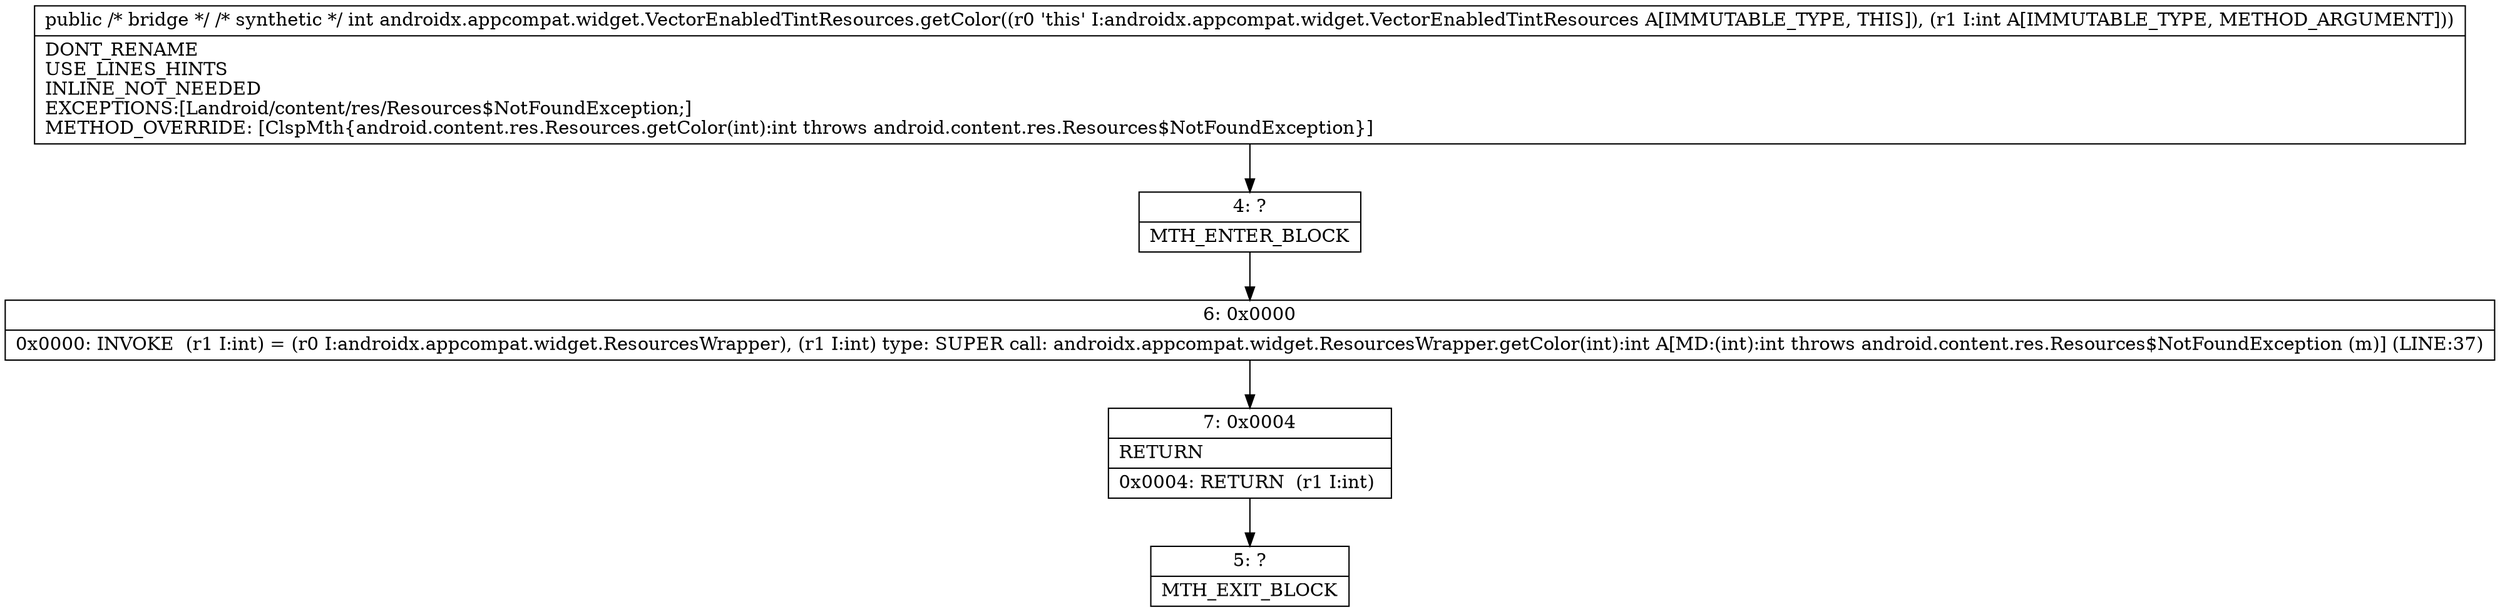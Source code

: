 digraph "CFG forandroidx.appcompat.widget.VectorEnabledTintResources.getColor(I)I" {
Node_4 [shape=record,label="{4\:\ ?|MTH_ENTER_BLOCK\l}"];
Node_6 [shape=record,label="{6\:\ 0x0000|0x0000: INVOKE  (r1 I:int) = (r0 I:androidx.appcompat.widget.ResourcesWrapper), (r1 I:int) type: SUPER call: androidx.appcompat.widget.ResourcesWrapper.getColor(int):int A[MD:(int):int throws android.content.res.Resources$NotFoundException (m)] (LINE:37)\l}"];
Node_7 [shape=record,label="{7\:\ 0x0004|RETURN\l|0x0004: RETURN  (r1 I:int) \l}"];
Node_5 [shape=record,label="{5\:\ ?|MTH_EXIT_BLOCK\l}"];
MethodNode[shape=record,label="{public \/* bridge *\/ \/* synthetic *\/ int androidx.appcompat.widget.VectorEnabledTintResources.getColor((r0 'this' I:androidx.appcompat.widget.VectorEnabledTintResources A[IMMUTABLE_TYPE, THIS]), (r1 I:int A[IMMUTABLE_TYPE, METHOD_ARGUMENT]))  | DONT_RENAME\lUSE_LINES_HINTS\lINLINE_NOT_NEEDED\lEXCEPTIONS:[Landroid\/content\/res\/Resources$NotFoundException;]\lMETHOD_OVERRIDE: [ClspMth\{android.content.res.Resources.getColor(int):int throws android.content.res.Resources$NotFoundException\}]\l}"];
MethodNode -> Node_4;Node_4 -> Node_6;
Node_6 -> Node_7;
Node_7 -> Node_5;
}

